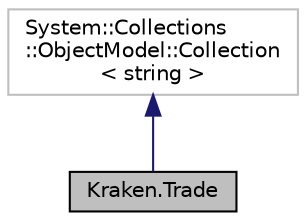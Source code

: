 digraph "Kraken.Trade"
{
 // LATEX_PDF_SIZE
  edge [fontname="Helvetica",fontsize="10",labelfontname="Helvetica",labelfontsize="10"];
  node [fontname="Helvetica",fontsize="10",shape=record];
  Node1 [label="Kraken.Trade",height=0.2,width=0.4,color="black", fillcolor="grey75", style="filled", fontcolor="black",tooltip="Array of trade entries [<price>, <volume>, <time>, <buy/sell>, <market/limit>, <miscellaneous>]"];
  Node2 -> Node1 [dir="back",color="midnightblue",fontsize="10",style="solid",fontname="Helvetica"];
  Node2 [label="System::Collections\l::ObjectModel::Collection\l\< string \>",height=0.2,width=0.4,color="grey75", fillcolor="white", style="filled",tooltip=" "];
}
